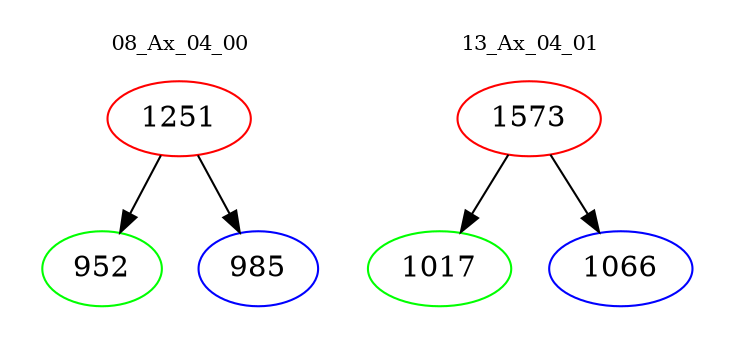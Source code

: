 digraph{
subgraph cluster_0 {
color = white
label = "08_Ax_04_00";
fontsize=10;
T0_1251 [label="1251", color="red"]
T0_1251 -> T0_952 [color="black"]
T0_952 [label="952", color="green"]
T0_1251 -> T0_985 [color="black"]
T0_985 [label="985", color="blue"]
}
subgraph cluster_1 {
color = white
label = "13_Ax_04_01";
fontsize=10;
T1_1573 [label="1573", color="red"]
T1_1573 -> T1_1017 [color="black"]
T1_1017 [label="1017", color="green"]
T1_1573 -> T1_1066 [color="black"]
T1_1066 [label="1066", color="blue"]
}
}
